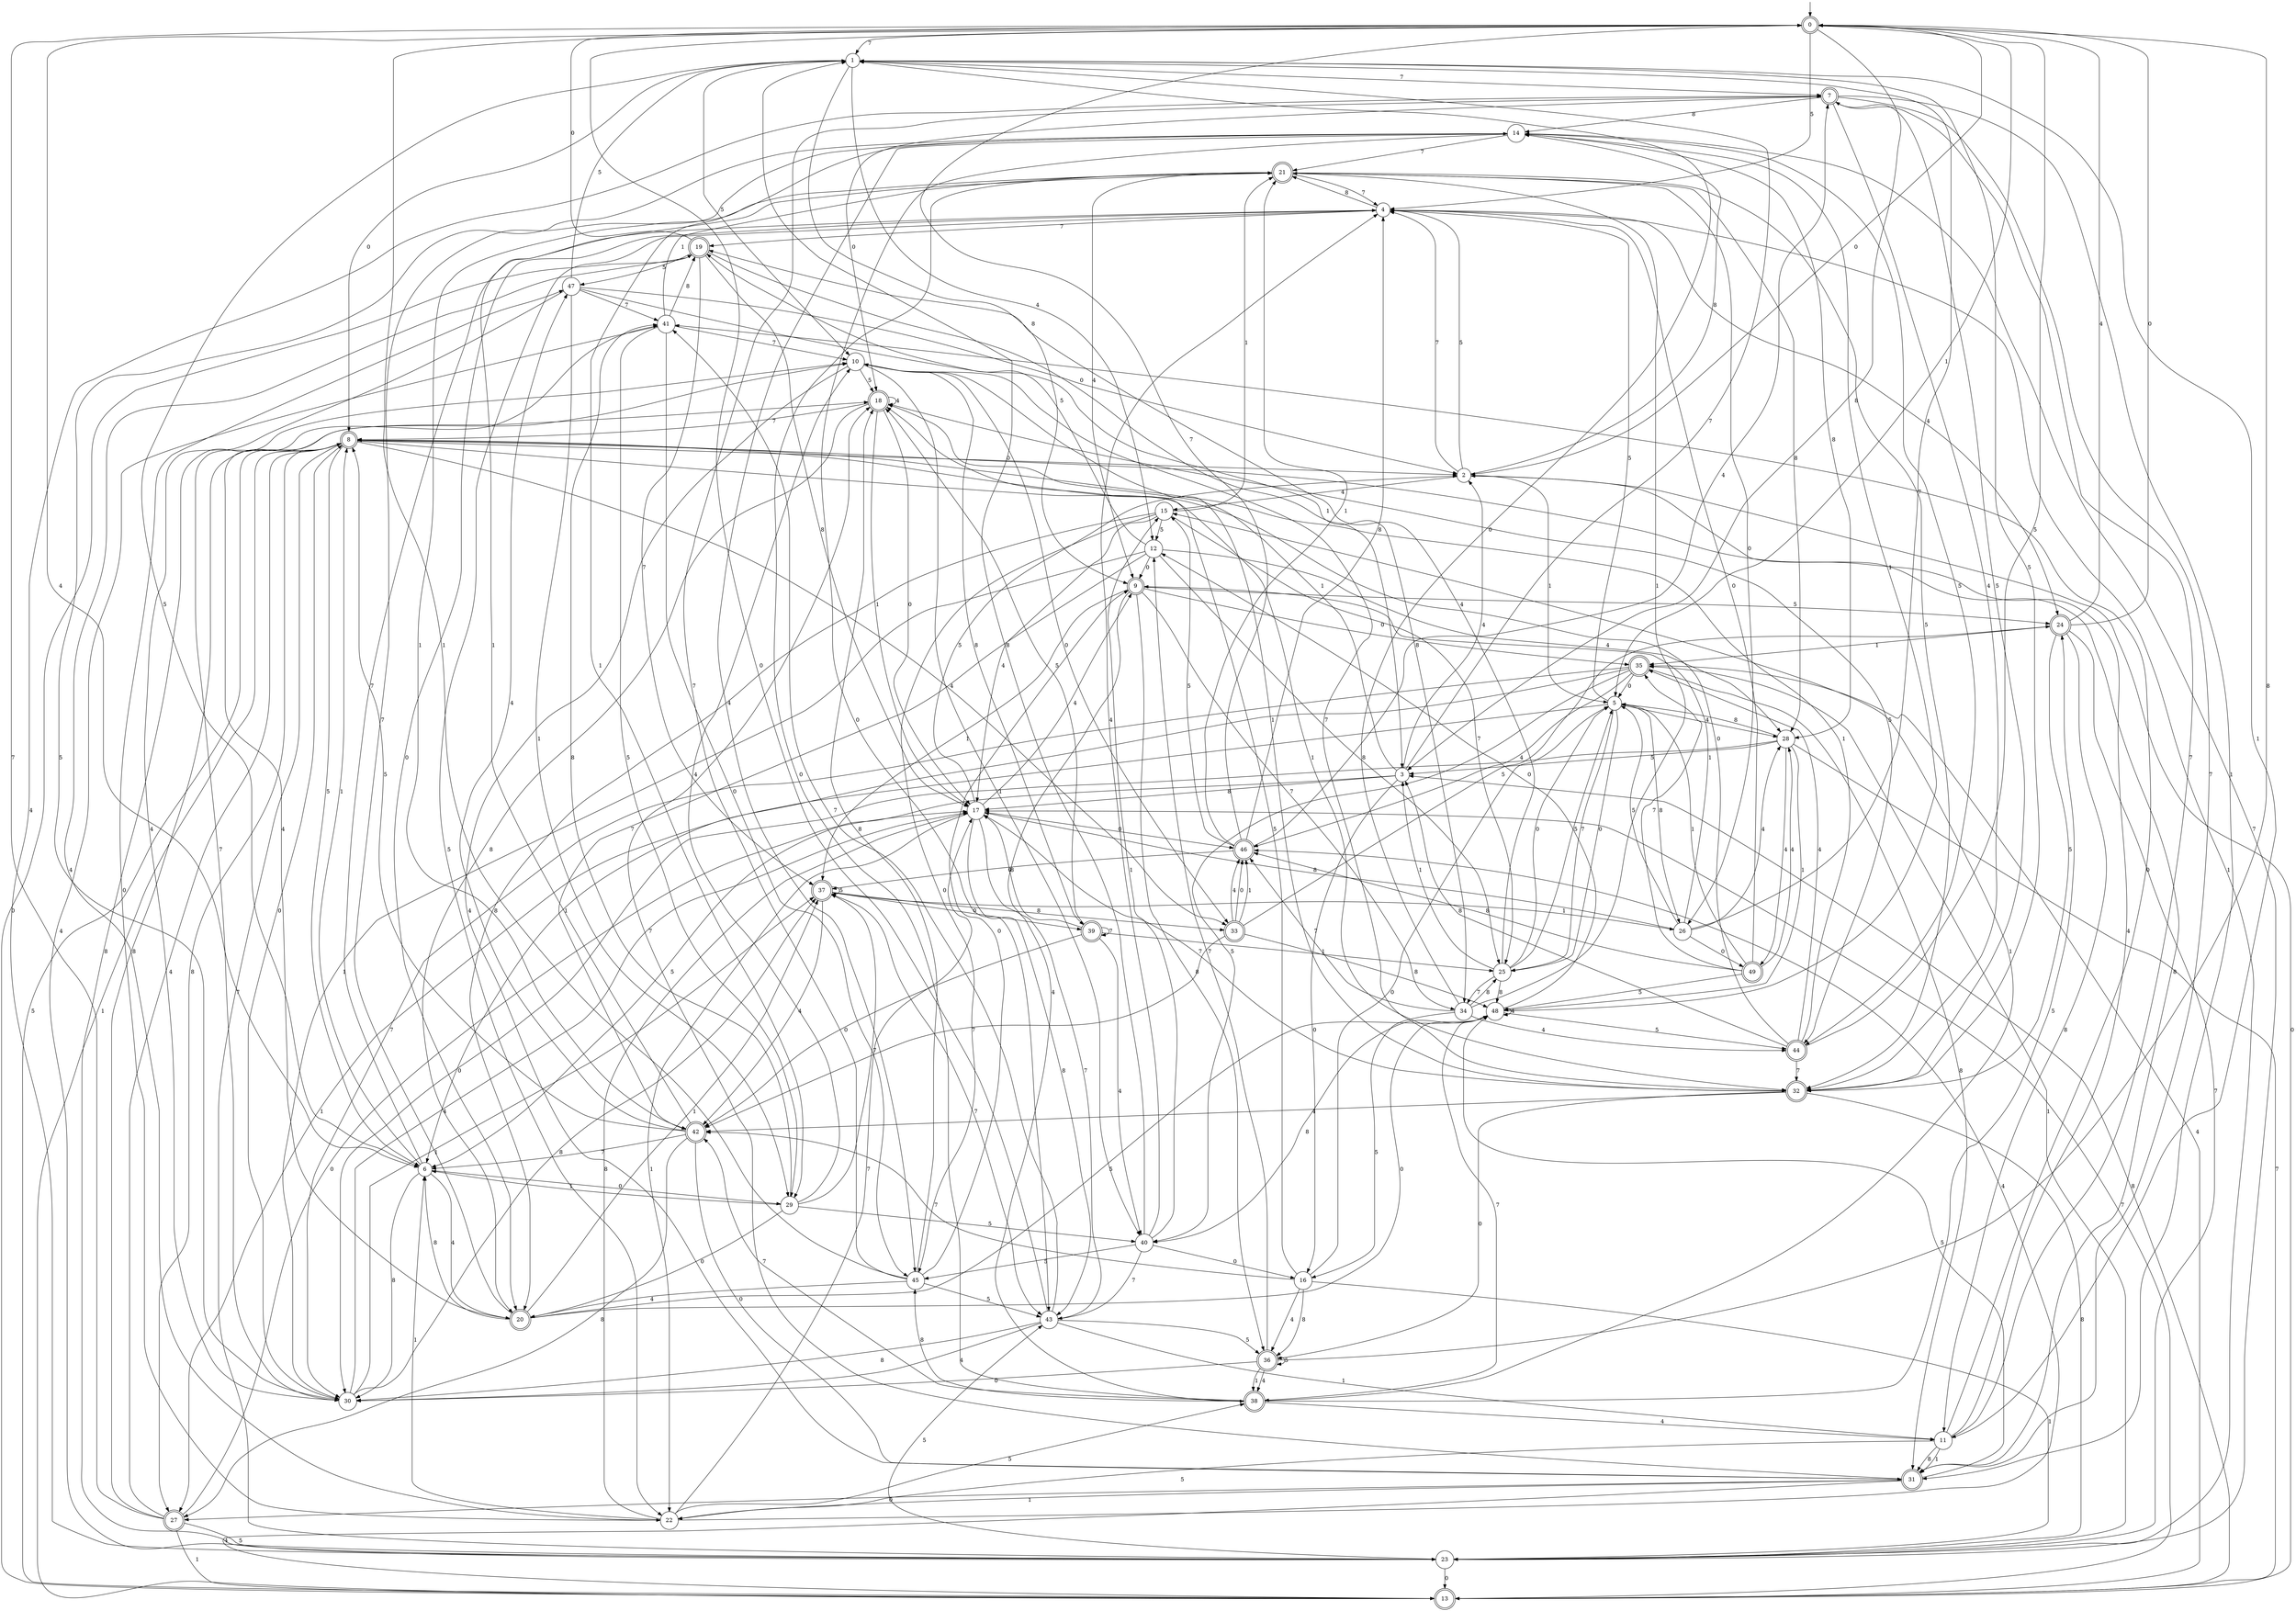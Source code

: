 digraph g {

	s0 [shape="doublecircle" label="0"];
	s1 [shape="circle" label="1"];
	s2 [shape="circle" label="2"];
	s3 [shape="circle" label="3"];
	s4 [shape="circle" label="4"];
	s5 [shape="circle" label="5"];
	s6 [shape="circle" label="6"];
	s7 [shape="doublecircle" label="7"];
	s8 [shape="doublecircle" label="8"];
	s9 [shape="doublecircle" label="9"];
	s10 [shape="circle" label="10"];
	s11 [shape="circle" label="11"];
	s12 [shape="circle" label="12"];
	s13 [shape="doublecircle" label="13"];
	s14 [shape="circle" label="14"];
	s15 [shape="circle" label="15"];
	s16 [shape="circle" label="16"];
	s17 [shape="circle" label="17"];
	s18 [shape="doublecircle" label="18"];
	s19 [shape="doublecircle" label="19"];
	s20 [shape="doublecircle" label="20"];
	s21 [shape="doublecircle" label="21"];
	s22 [shape="circle" label="22"];
	s23 [shape="circle" label="23"];
	s24 [shape="doublecircle" label="24"];
	s25 [shape="circle" label="25"];
	s26 [shape="circle" label="26"];
	s27 [shape="doublecircle" label="27"];
	s28 [shape="circle" label="28"];
	s29 [shape="circle" label="29"];
	s30 [shape="circle" label="30"];
	s31 [shape="doublecircle" label="31"];
	s32 [shape="doublecircle" label="32"];
	s33 [shape="doublecircle" label="33"];
	s34 [shape="circle" label="34"];
	s35 [shape="doublecircle" label="35"];
	s36 [shape="doublecircle" label="36"];
	s37 [shape="doublecircle" label="37"];
	s38 [shape="doublecircle" label="38"];
	s39 [shape="doublecircle" label="39"];
	s40 [shape="circle" label="40"];
	s41 [shape="circle" label="41"];
	s42 [shape="doublecircle" label="42"];
	s43 [shape="circle" label="43"];
	s44 [shape="doublecircle" label="44"];
	s45 [shape="circle" label="45"];
	s46 [shape="doublecircle" label="46"];
	s47 [shape="circle" label="47"];
	s48 [shape="circle" label="48"];
	s49 [shape="doublecircle" label="49"];
	s0 -> s1 [label="7"];
	s0 -> s2 [label="0"];
	s0 -> s3 [label="8"];
	s0 -> s4 [label="5"];
	s0 -> s5 [label="1"];
	s0 -> s6 [label="4"];
	s1 -> s7 [label="7"];
	s1 -> s8 [label="0"];
	s1 -> s9 [label="8"];
	s1 -> s10 [label="5"];
	s1 -> s11 [label="1"];
	s1 -> s12 [label="4"];
	s2 -> s4 [label="7"];
	s2 -> s13 [label="0"];
	s2 -> s14 [label="8"];
	s2 -> s4 [label="5"];
	s2 -> s5 [label="1"];
	s2 -> s15 [label="4"];
	s3 -> s1 [label="7"];
	s3 -> s16 [label="0"];
	s3 -> s17 [label="8"];
	s3 -> s6 [label="5"];
	s3 -> s18 [label="1"];
	s3 -> s2 [label="4"];
	s4 -> s19 [label="7"];
	s4 -> s20 [label="0"];
	s4 -> s21 [label="8"];
	s4 -> s22 [label="5"];
	s4 -> s23 [label="1"];
	s4 -> s24 [label="4"];
	s5 -> s25 [label="7"];
	s5 -> s25 [label="0"];
	s5 -> s26 [label="8"];
	s5 -> s4 [label="5"];
	s5 -> s27 [label="1"];
	s5 -> s28 [label="4"];
	s6 -> s4 [label="7"];
	s6 -> s29 [label="0"];
	s6 -> s30 [label="8"];
	s6 -> s1 [label="5"];
	s6 -> s8 [label="1"];
	s6 -> s20 [label="4"];
	s7 -> s31 [label="7"];
	s7 -> s18 [label="0"];
	s7 -> s14 [label="8"];
	s7 -> s32 [label="5"];
	s7 -> s31 [label="1"];
	s7 -> s32 [label="4"];
	s8 -> s23 [label="7"];
	s8 -> s2 [label="0"];
	s8 -> s27 [label="8"];
	s8 -> s6 [label="5"];
	s8 -> s32 [label="1"];
	s8 -> s33 [label="4"];
	s9 -> s34 [label="7"];
	s9 -> s35 [label="0"];
	s9 -> s36 [label="8"];
	s9 -> s24 [label="5"];
	s9 -> s37 [label="1"];
	s9 -> s38 [label="4"];
	s10 -> s32 [label="7"];
	s10 -> s33 [label="0"];
	s10 -> s39 [label="8"];
	s10 -> s18 [label="5"];
	s10 -> s40 [label="1"];
	s10 -> s31 [label="4"];
	s11 -> s7 [label="7"];
	s11 -> s41 [label="0"];
	s11 -> s31 [label="8"];
	s11 -> s22 [label="5"];
	s11 -> s31 [label="1"];
	s11 -> s8 [label="4"];
	s12 -> s42 [label="7"];
	s12 -> s9 [label="0"];
	s12 -> s25 [label="8"];
	s12 -> s19 [label="5"];
	s12 -> s30 [label="1"];
	s12 -> s28 [label="4"];
	s13 -> s17 [label="7"];
	s13 -> s19 [label="0"];
	s13 -> s3 [label="8"];
	s13 -> s8 [label="5"];
	s13 -> s8 [label="1"];
	s13 -> s35 [label="4"];
	s14 -> s21 [label="7"];
	s14 -> s43 [label="0"];
	s14 -> s28 [label="8"];
	s14 -> s44 [label="5"];
	s14 -> s29 [label="1"];
	s14 -> s45 [label="4"];
	s15 -> s25 [label="7"];
	s15 -> s45 [label="0"];
	s15 -> s20 [label="8"];
	s15 -> s12 [label="5"];
	s15 -> s21 [label="1"];
	s15 -> s17 [label="4"];
	s16 -> s42 [label="7"];
	s16 -> s5 [label="0"];
	s16 -> s36 [label="8"];
	s16 -> s18 [label="5"];
	s16 -> s23 [label="1"];
	s16 -> s36 [label="4"];
	s17 -> s43 [label="7"];
	s17 -> s46 [label="0"];
	s17 -> s43 [label="8"];
	s17 -> s2 [label="5"];
	s17 -> s22 [label="1"];
	s17 -> s9 [label="4"];
	s18 -> s8 [label="7"];
	s18 -> s17 [label="0"];
	s18 -> s20 [label="8"];
	s18 -> s44 [label="5"];
	s18 -> s17 [label="1"];
	s18 -> s18 [label="4"];
	s19 -> s37 [label="7"];
	s19 -> s0 [label="0"];
	s19 -> s17 [label="8"];
	s19 -> s47 [label="5"];
	s19 -> s3 [label="1"];
	s19 -> s22 [label="4"];
	s20 -> s14 [label="7"];
	s20 -> s48 [label="0"];
	s20 -> s6 [label="8"];
	s20 -> s48 [label="5"];
	s20 -> s37 [label="1"];
	s20 -> s10 [label="4"];
	s21 -> s4 [label="7"];
	s21 -> s26 [label="0"];
	s21 -> s28 [label="8"];
	s21 -> s32 [label="5"];
	s21 -> s42 [label="1"];
	s21 -> s9 [label="4"];
	s22 -> s17 [label="7"];
	s22 -> s47 [label="0"];
	s22 -> s17 [label="8"];
	s22 -> s38 [label="5"];
	s22 -> s6 [label="1"];
	s22 -> s46 [label="4"];
	s23 -> s14 [label="7"];
	s23 -> s13 [label="0"];
	s23 -> s10 [label="8"];
	s23 -> s43 [label="5"];
	s23 -> s35 [label="1"];
	s23 -> s7 [label="4"];
	s24 -> s23 [label="7"];
	s24 -> s0 [label="0"];
	s24 -> s11 [label="8"];
	s24 -> s32 [label="5"];
	s24 -> s35 [label="1"];
	s24 -> s0 [label="4"];
	s25 -> s34 [label="7"];
	s25 -> s5 [label="0"];
	s25 -> s48 [label="8"];
	s25 -> s5 [label="5"];
	s25 -> s3 [label="1"];
	s25 -> s19 [label="4"];
	s26 -> s1 [label="7"];
	s26 -> s49 [label="0"];
	s26 -> s17 [label="8"];
	s26 -> s5 [label="5"];
	s26 -> s9 [label="1"];
	s26 -> s28 [label="4"];
	s27 -> s0 [label="7"];
	s27 -> s17 [label="0"];
	s27 -> s18 [label="8"];
	s27 -> s23 [label="5"];
	s27 -> s13 [label="1"];
	s27 -> s8 [label="4"];
	s28 -> s13 [label="7"];
	s28 -> s30 [label="0"];
	s28 -> s5 [label="8"];
	s28 -> s3 [label="5"];
	s28 -> s48 [label="1"];
	s28 -> s49 [label="4"];
	s29 -> s37 [label="7"];
	s29 -> s20 [label="0"];
	s29 -> s41 [label="8"];
	s29 -> s40 [label="5"];
	s29 -> s6 [label="1"];
	s29 -> s10 [label="4"];
	s30 -> s41 [label="7"];
	s30 -> s8 [label="0"];
	s30 -> s37 [label="8"];
	s30 -> s14 [label="5"];
	s30 -> s37 [label="1"];
	s30 -> s17 [label="4"];
	s31 -> s18 [label="7"];
	s31 -> s27 [label="0"];
	s31 -> s2 [label="8"];
	s31 -> s48 [label="5"];
	s31 -> s22 [label="1"];
	s31 -> s13 [label="4"];
	s32 -> s17 [label="7"];
	s32 -> s36 [label="0"];
	s32 -> s23 [label="8"];
	s32 -> s1 [label="5"];
	s32 -> s10 [label="1"];
	s32 -> s42 [label="4"];
	s33 -> s42 [label="7"];
	s33 -> s46 [label="0"];
	s33 -> s48 [label="8"];
	s33 -> s24 [label="5"];
	s33 -> s46 [label="1"];
	s33 -> s46 [label="4"];
	s34 -> s46 [label="7"];
	s34 -> s1 [label="0"];
	s34 -> s25 [label="8"];
	s34 -> s16 [label="5"];
	s34 -> s21 [label="1"];
	s34 -> s44 [label="4"];
	s35 -> s30 [label="7"];
	s35 -> s5 [label="0"];
	s35 -> s31 [label="8"];
	s35 -> s40 [label="5"];
	s35 -> s6 [label="1"];
	s35 -> s46 [label="4"];
	s36 -> s12 [label="7"];
	s36 -> s30 [label="0"];
	s36 -> s0 [label="8"];
	s36 -> s36 [label="5"];
	s36 -> s38 [label="1"];
	s36 -> s38 [label="4"];
	s37 -> s43 [label="7"];
	s37 -> s39 [label="0"];
	s37 -> s33 [label="8"];
	s37 -> s37 [label="5"];
	s37 -> s26 [label="1"];
	s37 -> s42 [label="4"];
	s38 -> s42 [label="7"];
	s38 -> s21 [label="0"];
	s38 -> s45 [label="8"];
	s38 -> s24 [label="5"];
	s38 -> s15 [label="1"];
	s38 -> s11 [label="4"];
	s39 -> s39 [label="7"];
	s39 -> s42 [label="0"];
	s39 -> s17 [label="8"];
	s39 -> s18 [label="5"];
	s39 -> s25 [label="1"];
	s39 -> s40 [label="4"];
	s40 -> s43 [label="7"];
	s40 -> s16 [label="0"];
	s40 -> s1 [label="8"];
	s40 -> s45 [label="5"];
	s40 -> s15 [label="1"];
	s40 -> s4 [label="4"];
	s41 -> s10 [label="7"];
	s41 -> s45 [label="0"];
	s41 -> s19 [label="8"];
	s41 -> s29 [label="5"];
	s41 -> s21 [label="1"];
	s41 -> s23 [label="4"];
	s42 -> s6 [label="7"];
	s42 -> s31 [label="0"];
	s42 -> s27 [label="8"];
	s42 -> s8 [label="5"];
	s42 -> s21 [label="1"];
	s42 -> s47 [label="4"];
	s43 -> s41 [label="7"];
	s43 -> s0 [label="0"];
	s43 -> s30 [label="8"];
	s43 -> s36 [label="5"];
	s43 -> s11 [label="1"];
	s43 -> s30 [label="4"];
	s44 -> s32 [label="7"];
	s44 -> s8 [label="0"];
	s44 -> s3 [label="8"];
	s44 -> s0 [label="5"];
	s44 -> s8 [label="1"];
	s44 -> s35 [label="4"];
	s45 -> s7 [label="7"];
	s45 -> s9 [label="0"];
	s45 -> s18 [label="8"];
	s45 -> s43 [label="5"];
	s45 -> s0 [label="1"];
	s45 -> s20 [label="4"];
	s46 -> s0 [label="7"];
	s46 -> s37 [label="0"];
	s46 -> s4 [label="8"];
	s46 -> s15 [label="5"];
	s46 -> s21 [label="1"];
	s46 -> s7 [label="4"];
	s47 -> s41 [label="7"];
	s47 -> s2 [label="0"];
	s47 -> s34 [label="8"];
	s47 -> s1 [label="5"];
	s47 -> s29 [label="1"];
	s47 -> s30 [label="4"];
	s48 -> s38 [label="7"];
	s48 -> s12 [label="0"];
	s48 -> s40 [label="8"];
	s48 -> s44 [label="5"];
	s48 -> s14 [label="1"];
	s48 -> s48 [label="4"];
	s49 -> s35 [label="7"];
	s49 -> s4 [label="0"];
	s49 -> s46 [label="8"];
	s49 -> s48 [label="5"];
	s49 -> s5 [label="1"];
	s49 -> s28 [label="4"];

__start0 [label="" shape="none" width="0" height="0"];
__start0 -> s0;

}
